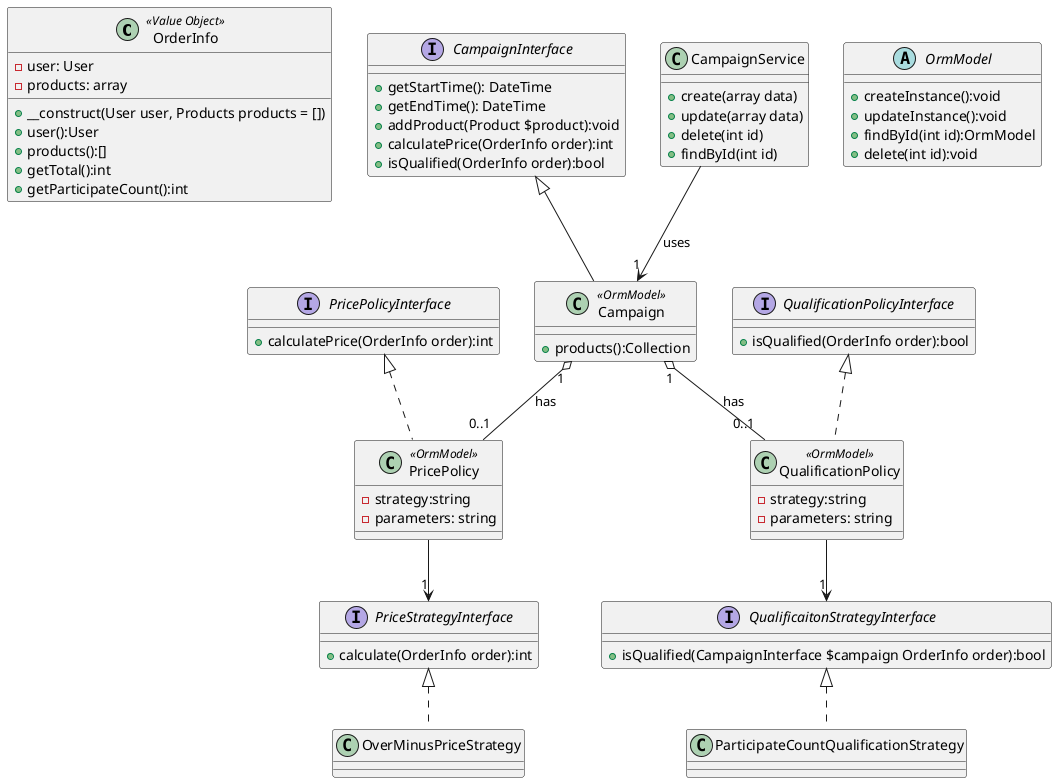 @startuml campaign-class
Class OrderInfo <<Value Object>> {
    -user: User
    -products: array
    +__construct(User user, Products products = [])
    +user():User
    +products():[]
    +getTotal():int
    +getParticipateCount():int
}
interface CampaignInterface {
    +getStartTime(): DateTime
    +getEndTime(): DateTime
    +addProduct(Product $product):void
    +calculatePrice(OrderInfo order):int
    +isQualified(OrderInfo order):bool
}
interface PricePolicyInterface {
    +calculatePrice(OrderInfo order):int
}
interface PriceStrategyInterface {
    +calculate(OrderInfo order):int
}
interface QualificationPolicyInterface {
    +isQualified(OrderInfo order):bool
}
interface QualificaitonStrategyInterface {
    +isQualified(CampaignInterface $campaign OrderInfo order):bool
}

abstract OrmModel {
    +createInstance():void
    +updateInstance():void
    +findById(int id):OrmModel
    +delete(int id):void
}

class Campaign <<OrmModel>> {
    +products():Collection
}
class PricePolicy <<OrmModel>> {
    -strategy:string
    -parameters: string
}
class OverMinusPriceStrategy
class QualificationPolicy <<OrmModel>> {
    -strategy:string
    -parameters: string
}
class ParticipateCountQualificationStrategy
class CampaignService {
    +create(array data)
    +update(array data)
    +delete(int id)
    +findById(int id)
}


PricePolicyInterface <|.. PricePolicy
PriceStrategyInterface <|.. OverMinusPriceStrategy
QualificationPolicyInterface <|.. QualificationPolicy
QualificaitonStrategyInterface <|.. ParticipateCountQualificationStrategy
CampaignInterface <|-- Campaign

Campaign "1" o-- "0..1" PricePolicy : has
Campaign "1" o-- "0..1" QualificationPolicy : has
PricePolicy --> "1" PriceStrategyInterface
QualificationPolicy --> "1" QualificaitonStrategyInterface
CampaignService --> "1" Campaign : uses
@enduml

@startuml campaign-sequence-IsQualified
actor User
boundary CampaignService

group Uses Strategy
    User -> CampaignService: IsQualified(OrderInfo info)
    CampaignService -> Campaign: Isqualified(OrderInfo info)
    Campaign -> QulificationStrategyInterface: Isqualified(OrderInfo info)
    QualificationStrategyInterface --> Campaign: True | False
    Campaign --> CampaignService: True | False
    CampaignService --> User: True | False
    note over Campaign : The `Calculate` method shares the similiar sequence but call the `PricePolicyStrategy`
end

group Campaign CRUD
    User -> CampaignService: create(array data)
    note right: throws IllegalArgumentException upon validation failure
    CampaignService -> Campaign: createInstance(array data)
    note over CampaignService: `Update`, `Delete` and `FindById` shares the similar sequence
end


@enduml
